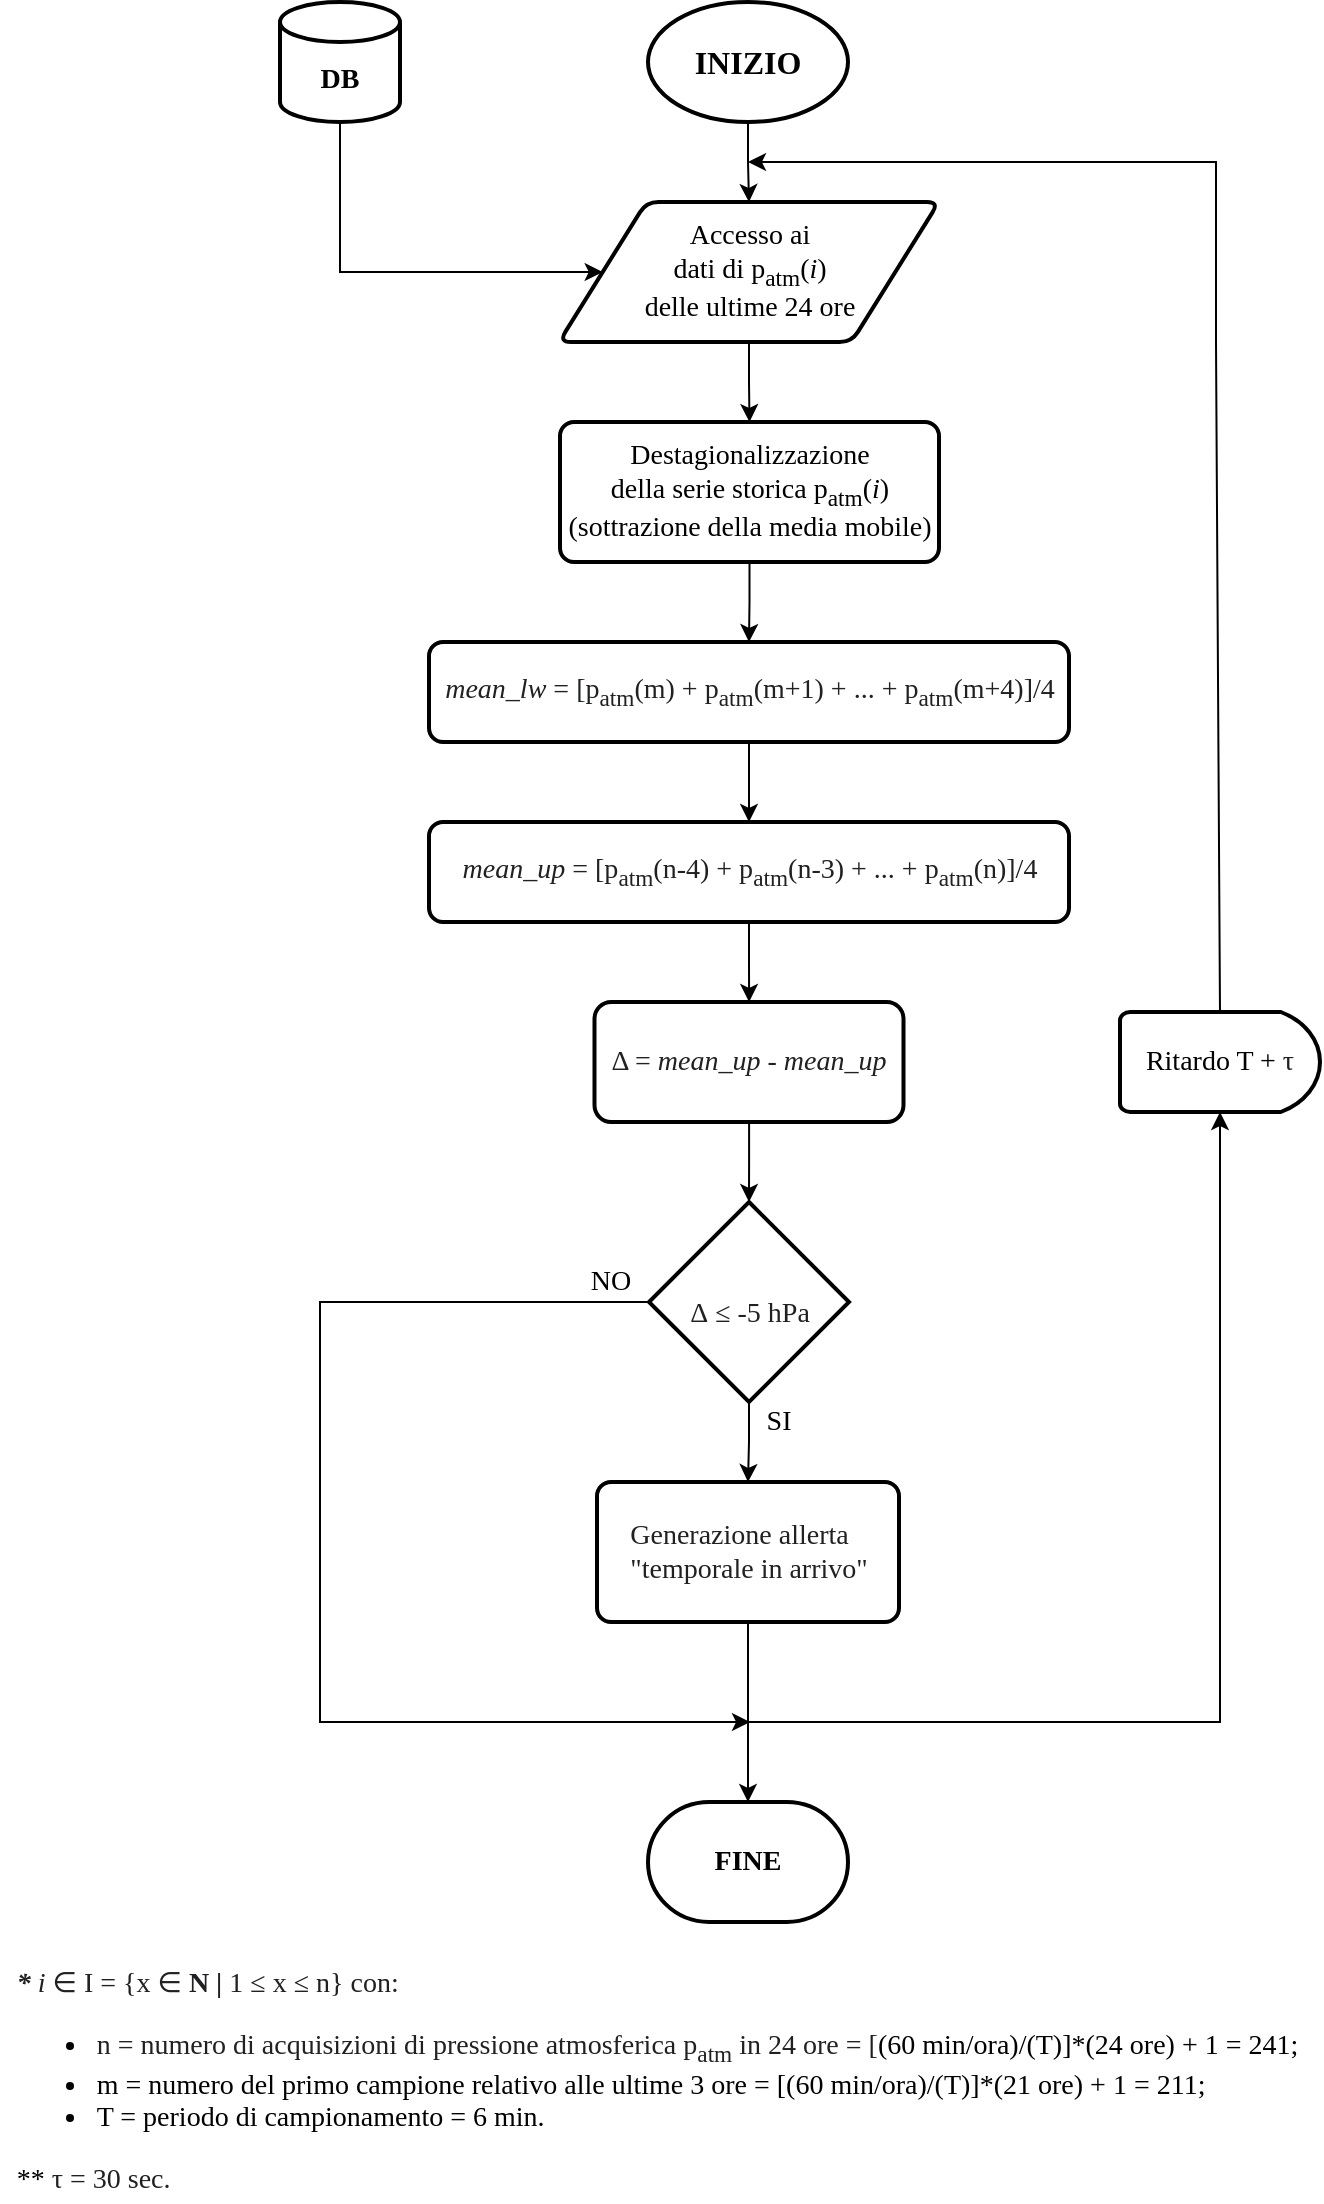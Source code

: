 <mxfile version="16.1.2" type="device"><diagram id="pT5pOiQ9adO0YICl3Jg0" name="Page-1"><mxGraphModel dx="1038" dy="689" grid="1" gridSize="10" guides="1" tooltips="1" connect="1" arrows="1" fold="1" page="1" pageScale="1" pageWidth="827" pageHeight="1169" math="0" shadow="0"><root><mxCell id="0"/><mxCell id="1" parent="0"/><mxCell id="CLfRvVORhUaBDZBPMa20-7" style="edgeStyle=orthogonalEdgeStyle;rounded=0;orthogonalLoop=1;jettySize=auto;html=1;entryX=0.5;entryY=0;entryDx=0;entryDy=0;fontFamily=Times New Roman;fontSize=14;" parent="1" source="CLfRvVORhUaBDZBPMa20-1" target="CLfRvVORhUaBDZBPMa20-6" edge="1"><mxGeometry relative="1" as="geometry"/></mxCell><mxCell id="CLfRvVORhUaBDZBPMa20-1" value="&lt;font face=&quot;Times New Roman&quot; size=&quot;3&quot;&gt;&lt;b&gt;INIZIO&lt;/b&gt;&lt;/font&gt;" style="strokeWidth=2;html=1;shape=mxgraph.flowchart.start_1;whiteSpace=wrap;" parent="1" vertex="1"><mxGeometry x="364" y="40" width="100" height="60" as="geometry"/></mxCell><mxCell id="CLfRvVORhUaBDZBPMa20-8" style="edgeStyle=orthogonalEdgeStyle;rounded=0;orthogonalLoop=1;jettySize=auto;html=1;entryX=0;entryY=0.5;entryDx=0;entryDy=0;fontFamily=Times New Roman;fontSize=14;" parent="1" source="CLfRvVORhUaBDZBPMa20-4" target="CLfRvVORhUaBDZBPMa20-6" edge="1"><mxGeometry relative="1" as="geometry"><Array as="points"><mxPoint x="210" y="175"/></Array></mxGeometry></mxCell><mxCell id="CLfRvVORhUaBDZBPMa20-4" value="&lt;br&gt;&lt;b&gt;DB&lt;/b&gt;" style="strokeWidth=2;html=1;shape=mxgraph.flowchart.database;whiteSpace=wrap;fontFamily=Times New Roman;fontSize=14;" parent="1" vertex="1"><mxGeometry x="180" y="40" width="60" height="60" as="geometry"/></mxCell><mxCell id="CLfRvVORhUaBDZBPMa20-10" style="edgeStyle=orthogonalEdgeStyle;rounded=0;orthogonalLoop=1;jettySize=auto;html=1;entryX=0.5;entryY=0;entryDx=0;entryDy=0;fontFamily=Times New Roman;fontSize=14;" parent="1" source="CLfRvVORhUaBDZBPMa20-6" target="CLfRvVORhUaBDZBPMa20-9" edge="1"><mxGeometry relative="1" as="geometry"/></mxCell><mxCell id="CLfRvVORhUaBDZBPMa20-6" value="Accesso ai&lt;br&gt;dati di p&lt;sub&gt;atm&lt;/sub&gt;(&lt;i&gt;i&lt;/i&gt;)&lt;br&gt;delle ultime 24 ore" style="shape=parallelogram;html=1;strokeWidth=2;perimeter=parallelogramPerimeter;whiteSpace=wrap;rounded=1;arcSize=12;size=0.23;fontFamily=Times New Roman;fontSize=14;" parent="1" vertex="1"><mxGeometry x="319.5" y="140" width="190" height="70" as="geometry"/></mxCell><mxCell id="CLfRvVORhUaBDZBPMa20-18" style="edgeStyle=orthogonalEdgeStyle;rounded=0;orthogonalLoop=1;jettySize=auto;html=1;entryX=0.5;entryY=0;entryDx=0;entryDy=0;fontFamily=Times New Roman;fontSize=28;" parent="1" source="CLfRvVORhUaBDZBPMa20-9" target="CLfRvVORhUaBDZBPMa20-17" edge="1"><mxGeometry relative="1" as="geometry"/></mxCell><mxCell id="CLfRvVORhUaBDZBPMa20-9" value="Destagionalizzazione&lt;br&gt;della serie storica p&lt;sub&gt;atm&lt;/sub&gt;(&lt;i&gt;i&lt;/i&gt;)&lt;br&gt;(sottrazione della media mobile)" style="rounded=1;whiteSpace=wrap;html=1;absoluteArcSize=1;arcSize=14;strokeWidth=2;fontFamily=Times New Roman;fontSize=14;" parent="1" vertex="1"><mxGeometry x="320" y="250" width="189.5" height="70" as="geometry"/></mxCell><mxCell id="Xo09x4AOLjH2QebFD0A5-9" style="edgeStyle=orthogonalEdgeStyle;rounded=0;orthogonalLoop=1;jettySize=auto;html=1;entryX=0.5;entryY=0;entryDx=0;entryDy=0;fontFamily=Times New Roman;fontSize=14;" parent="1" source="CLfRvVORhUaBDZBPMa20-17" target="Xo09x4AOLjH2QebFD0A5-8" edge="1"><mxGeometry relative="1" as="geometry"/></mxCell><mxCell id="CLfRvVORhUaBDZBPMa20-17" value="&lt;div style=&quot;text-align: left&quot;&gt;&lt;font color=&quot;#202122&quot;&gt;&lt;span style=&quot;background-color: rgb(255 , 255 , 255)&quot;&gt;&lt;i&gt;mean_lw&lt;/i&gt; = [p&lt;sub&gt;atm&lt;/sub&gt;(m) + p&lt;sub&gt;atm&lt;/sub&gt;(m+1) + ... + p&lt;sub&gt;atm&lt;/sub&gt;(m+4)]/4&lt;/span&gt;&lt;/font&gt;&lt;/div&gt;" style="rounded=1;whiteSpace=wrap;html=1;absoluteArcSize=1;arcSize=14;strokeWidth=2;fontFamily=Times New Roman;fontSize=14;" parent="1" vertex="1"><mxGeometry x="254.5" y="360" width="320" height="50" as="geometry"/></mxCell><mxCell id="Xo09x4AOLjH2QebFD0A5-15" style="edgeStyle=orthogonalEdgeStyle;rounded=0;orthogonalLoop=1;jettySize=auto;html=1;entryX=0.5;entryY=0;entryDx=0;entryDy=0;fontFamily=Times New Roman;fontSize=14;" parent="1" source="CLfRvVORhUaBDZBPMa20-19" target="CLfRvVORhUaBDZBPMa20-21" edge="1"><mxGeometry relative="1" as="geometry"/></mxCell><mxCell id="CLfRvVORhUaBDZBPMa20-19" value="&lt;font style=&quot;font-size: 14px&quot;&gt;&lt;span style=&quot;color: rgb(32 , 33 , 34) ; text-align: left ; background-color: rgb(255 , 255 , 255)&quot;&gt;Δ&amp;nbsp;&lt;/span&gt;&lt;span style=&quot;color: rgb(32 , 33 , 36) ; text-align: left ; background-color: rgb(255 , 255 , 255)&quot;&gt;≤ -5 hPa&lt;/span&gt;&lt;/font&gt;" style="strokeWidth=2;html=1;shape=mxgraph.flowchart.decision;whiteSpace=wrap;fontFamily=Times New Roman;fontSize=28;" parent="1" vertex="1"><mxGeometry x="364.5" y="640" width="100" height="100" as="geometry"/></mxCell><mxCell id="Xo09x4AOLjH2QebFD0A5-16" style="edgeStyle=orthogonalEdgeStyle;rounded=0;orthogonalLoop=1;jettySize=auto;html=1;entryX=0.5;entryY=0;entryDx=0;entryDy=0;entryPerimeter=0;fontFamily=Times New Roman;fontSize=14;" parent="1" source="CLfRvVORhUaBDZBPMa20-21" target="CLfRvVORhUaBDZBPMa20-31" edge="1"><mxGeometry relative="1" as="geometry"/></mxCell><mxCell id="CLfRvVORhUaBDZBPMa20-21" value="&lt;div style=&quot;text-align: left&quot;&gt;&lt;font color=&quot;#202122&quot;&gt;&lt;span style=&quot;background-color: rgb(255 , 255 , 255)&quot;&gt;Generazione allerta&lt;/span&gt;&lt;/font&gt;&lt;/div&gt;&lt;div style=&quot;text-align: left&quot;&gt;&lt;font color=&quot;#202122&quot;&gt;&lt;span style=&quot;background-color: rgb(255 , 255 , 255)&quot;&gt;&quot;temporale in arrivo&quot;&lt;/span&gt;&lt;/font&gt;&lt;/div&gt;" style="rounded=1;whiteSpace=wrap;html=1;absoluteArcSize=1;arcSize=14;strokeWidth=2;fontFamily=Times New Roman;fontSize=14;" parent="1" vertex="1"><mxGeometry x="338.5" y="780" width="151" height="70" as="geometry"/></mxCell><mxCell id="CLfRvVORhUaBDZBPMa20-25" value="SI" style="text;html=1;align=center;verticalAlign=middle;resizable=0;points=[];autosize=1;strokeColor=none;fillColor=none;fontSize=14;fontFamily=Times New Roman;" parent="1" vertex="1"><mxGeometry x="414" y="740" width="30" height="20" as="geometry"/></mxCell><mxCell id="CLfRvVORhUaBDZBPMa20-26" value="NO" style="text;html=1;align=center;verticalAlign=middle;resizable=0;points=[];autosize=1;strokeColor=none;fillColor=none;fontSize=14;fontFamily=Times New Roman;" parent="1" vertex="1"><mxGeometry x="324.5" y="670" width="40" height="20" as="geometry"/></mxCell><mxCell id="CLfRvVORhUaBDZBPMa20-28" value="Ritardo T +&amp;nbsp;&lt;span style=&quot;color: rgb(32 , 33 , 34) ; text-align: justify ; background-color: rgb(255 , 255 , 255)&quot;&gt;τ&lt;/span&gt;" style="strokeWidth=2;html=1;shape=mxgraph.flowchart.delay;whiteSpace=wrap;fontFamily=Times New Roman;fontSize=14;" parent="1" vertex="1"><mxGeometry x="600" y="545" width="100" height="50" as="geometry"/></mxCell><mxCell id="CLfRvVORhUaBDZBPMa20-30" value="" style="endArrow=classic;html=1;rounded=0;fontFamily=Times New Roman;fontSize=14;exitX=0.5;exitY=0;exitDx=0;exitDy=0;exitPerimeter=0;" parent="1" source="CLfRvVORhUaBDZBPMa20-28" edge="1"><mxGeometry width="50" height="50" relative="1" as="geometry"><mxPoint x="648" y="300" as="sourcePoint"/><mxPoint x="414" y="120" as="targetPoint"/><Array as="points"><mxPoint x="648" y="210"/><mxPoint x="648" y="120"/></Array></mxGeometry></mxCell><mxCell id="CLfRvVORhUaBDZBPMa20-31" value="&lt;b&gt;FINE&lt;/b&gt;" style="strokeWidth=2;html=1;shape=mxgraph.flowchart.terminator;whiteSpace=wrap;fontFamily=Times New Roman;fontSize=14;" parent="1" vertex="1"><mxGeometry x="364" y="940" width="100" height="60" as="geometry"/></mxCell><mxCell id="Xo09x4AOLjH2QebFD0A5-2" value="&lt;div style=&quot;text-align: justify&quot;&gt;&lt;span style=&quot;color: rgb(32 , 33 , 36) ; text-align: left ; background-color: rgb(255 , 255 , 255)&quot;&gt;&lt;i&gt;&lt;b&gt;*&amp;nbsp;&lt;/b&gt;i&amp;nbsp;&lt;/i&gt;&lt;/span&gt;&lt;span style=&quot;background-color: rgb(255 , 255 , 255) ; color: rgb(32 , 33 , 36)&quot;&gt;∈&amp;nbsp;&lt;/span&gt;&lt;span style=&quot;color: rgb(32 , 33 , 36) ; text-align: left ; background-color: rgb(255 , 255 , 255)&quot;&gt;I = {x ∈ &lt;b&gt;N | &lt;/b&gt;1&amp;nbsp;&lt;/span&gt;&lt;span style=&quot;color: rgb(32 , 33 , 36) ; text-align: left ; background-color: rgb(255 , 255 , 255)&quot;&gt;≤ x&amp;nbsp;&lt;/span&gt;&lt;span style=&quot;text-align: left ; background-color: rgb(255 , 255 , 255)&quot;&gt;&lt;font color=&quot;#202124&quot;&gt;≤ n} con:&lt;/font&gt;&lt;/span&gt;&lt;/div&gt;&lt;div style=&quot;text-align: justify&quot;&gt;&lt;ul&gt;&lt;li&gt;&lt;font color=&quot;#202124&quot; style=&quot;background-color: rgb(255 , 255 , 255)&quot;&gt;n = numero di acquisizioni di&amp;nbsp;&lt;/font&gt;&lt;font color=&quot;#202124&quot; style=&quot;background-color: rgb(255 , 255 , 255)&quot;&gt;pressione atmosferica p&lt;sub&gt;atm&lt;/sub&gt;&amp;nbsp;in 24 ore = [&lt;/font&gt;&lt;span style=&quot;background-color: rgb(255 , 255 , 255)&quot;&gt;(60 min/ora)/(T)]*(24 ore) + 1 = 241;&amp;nbsp;&lt;/span&gt;&lt;/li&gt;&lt;li&gt;m = numero del primo campione relativo alle ultime 3 ore = [(60 min/ora)/(T)]*(21 ore) + 1 = 211;&lt;/li&gt;&lt;li&gt;T = periodo di campionamento = 6 min.&lt;/li&gt;&lt;/ul&gt;&lt;div&gt;**&amp;nbsp;&lt;span style=&quot;color: rgb(32 , 33 , 34) ; background-color: rgb(255 , 255 , 255)&quot;&gt;τ = 30 sec.&lt;/span&gt;&lt;/div&gt;&lt;/div&gt;" style="text;html=1;align=center;verticalAlign=middle;resizable=0;points=[];autosize=1;strokeColor=none;fillColor=none;fontSize=14;fontFamily=Times New Roman;" parent="1" vertex="1"><mxGeometry x="40" y="1020" width="660" height="120" as="geometry"/></mxCell><mxCell id="Xo09x4AOLjH2QebFD0A5-13" value="" style="edgeStyle=orthogonalEdgeStyle;rounded=0;orthogonalLoop=1;jettySize=auto;html=1;fontFamily=Times New Roman;fontSize=14;" parent="1" source="Xo09x4AOLjH2QebFD0A5-8" target="Xo09x4AOLjH2QebFD0A5-12" edge="1"><mxGeometry relative="1" as="geometry"/></mxCell><mxCell id="Xo09x4AOLjH2QebFD0A5-8" value="&lt;div style=&quot;text-align: left&quot;&gt;&lt;font color=&quot;#202122&quot;&gt;&lt;span style=&quot;background-color: rgb(255 , 255 , 255)&quot;&gt;&lt;i&gt;mean_up&lt;/i&gt;&amp;nbsp;= [p&lt;sub&gt;atm&lt;/sub&gt;(n-4) + p&lt;sub&gt;atm&lt;/sub&gt;(n-3) + ... + p&lt;sub&gt;atm&lt;/sub&gt;(n)]/4&lt;/span&gt;&lt;/font&gt;&lt;/div&gt;" style="rounded=1;whiteSpace=wrap;html=1;absoluteArcSize=1;arcSize=14;strokeWidth=2;fontFamily=Times New Roman;fontSize=14;" parent="1" vertex="1"><mxGeometry x="254.5" y="450" width="320" height="50" as="geometry"/></mxCell><mxCell id="Xo09x4AOLjH2QebFD0A5-14" style="edgeStyle=orthogonalEdgeStyle;rounded=0;orthogonalLoop=1;jettySize=auto;html=1;entryX=0.5;entryY=0;entryDx=0;entryDy=0;entryPerimeter=0;fontFamily=Times New Roman;fontSize=14;" parent="1" source="Xo09x4AOLjH2QebFD0A5-12" target="CLfRvVORhUaBDZBPMa20-19" edge="1"><mxGeometry relative="1" as="geometry"/></mxCell><mxCell id="Xo09x4AOLjH2QebFD0A5-12" value="&lt;span style=&quot;color: rgb(32 , 33 , 34) ; text-align: left ; background-color: rgb(255 , 255 , 255)&quot;&gt;Δ = &lt;i&gt;mean_up - mean_up&lt;/i&gt;&lt;/span&gt;" style="whiteSpace=wrap;html=1;fontSize=14;fontFamily=Times New Roman;rounded=1;arcSize=14;strokeWidth=2;" parent="1" vertex="1"><mxGeometry x="337.25" y="540" width="154.5" height="60" as="geometry"/></mxCell><mxCell id="Xo09x4AOLjH2QebFD0A5-18" value="" style="endArrow=classic;html=1;rounded=0;fontFamily=Times New Roman;fontSize=14;exitX=0;exitY=0.5;exitDx=0;exitDy=0;exitPerimeter=0;" parent="1" source="CLfRvVORhUaBDZBPMa20-19" edge="1"><mxGeometry width="50" height="50" relative="1" as="geometry"><mxPoint x="360" y="690" as="sourcePoint"/><mxPoint x="415" y="900" as="targetPoint"/><Array as="points"><mxPoint x="200" y="690"/><mxPoint x="200" y="900"/></Array></mxGeometry></mxCell><mxCell id="Xo09x4AOLjH2QebFD0A5-19" value="" style="endArrow=classic;html=1;rounded=0;fontFamily=Times New Roman;fontSize=14;entryX=0.5;entryY=1;entryDx=0;entryDy=0;entryPerimeter=0;" parent="1" target="CLfRvVORhUaBDZBPMa20-28" edge="1"><mxGeometry width="50" height="50" relative="1" as="geometry"><mxPoint x="414.5" y="900" as="sourcePoint"/><mxPoint x="464.5" y="850" as="targetPoint"/><Array as="points"><mxPoint x="650" y="900"/></Array></mxGeometry></mxCell></root></mxGraphModel></diagram></mxfile>